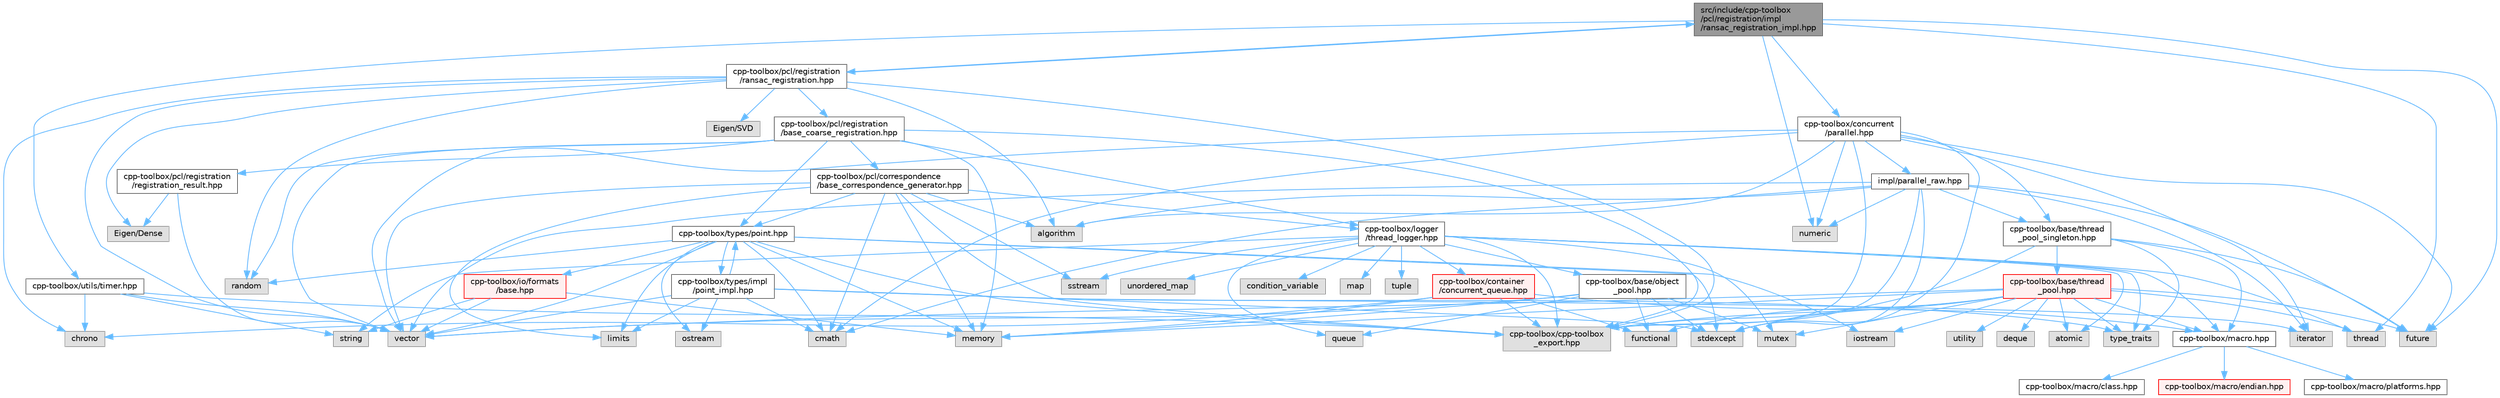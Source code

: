 digraph "src/include/cpp-toolbox/pcl/registration/impl/ransac_registration_impl.hpp"
{
 // LATEX_PDF_SIZE
  bgcolor="transparent";
  edge [fontname=Helvetica,fontsize=10,labelfontname=Helvetica,labelfontsize=10];
  node [fontname=Helvetica,fontsize=10,shape=box,height=0.2,width=0.4];
  Node1 [id="Node000001",label="src/include/cpp-toolbox\l/pcl/registration/impl\l/ransac_registration_impl.hpp",height=0.2,width=0.4,color="gray40", fillcolor="grey60", style="filled", fontcolor="black",tooltip=" "];
  Node1 -> Node2 [id="edge1_Node000001_Node000002",color="steelblue1",style="solid",tooltip=" "];
  Node2 [id="Node000002",label="cpp-toolbox/pcl/registration\l/ransac_registration.hpp",height=0.2,width=0.4,color="grey40", fillcolor="white", style="filled",URL="$ransac__registration_8hpp.html",tooltip=" "];
  Node2 -> Node3 [id="edge2_Node000002_Node000003",color="steelblue1",style="solid",tooltip=" "];
  Node3 [id="Node000003",label="algorithm",height=0.2,width=0.4,color="grey60", fillcolor="#E0E0E0", style="filled",tooltip=" "];
  Node2 -> Node4 [id="edge3_Node000002_Node000004",color="steelblue1",style="solid",tooltip=" "];
  Node4 [id="Node000004",label="chrono",height=0.2,width=0.4,color="grey60", fillcolor="#E0E0E0", style="filled",tooltip=" "];
  Node2 -> Node5 [id="edge4_Node000002_Node000005",color="steelblue1",style="solid",tooltip=" "];
  Node5 [id="Node000005",label="random",height=0.2,width=0.4,color="grey60", fillcolor="#E0E0E0", style="filled",tooltip=" "];
  Node2 -> Node6 [id="edge5_Node000002_Node000006",color="steelblue1",style="solid",tooltip=" "];
  Node6 [id="Node000006",label="vector",height=0.2,width=0.4,color="grey60", fillcolor="#E0E0E0", style="filled",tooltip=" "];
  Node2 -> Node7 [id="edge6_Node000002_Node000007",color="steelblue1",style="solid",tooltip=" "];
  Node7 [id="Node000007",label="Eigen/Dense",height=0.2,width=0.4,color="grey60", fillcolor="#E0E0E0", style="filled",tooltip=" "];
  Node2 -> Node8 [id="edge7_Node000002_Node000008",color="steelblue1",style="solid",tooltip=" "];
  Node8 [id="Node000008",label="Eigen/SVD",height=0.2,width=0.4,color="grey60", fillcolor="#E0E0E0", style="filled",tooltip=" "];
  Node2 -> Node9 [id="edge8_Node000002_Node000009",color="steelblue1",style="solid",tooltip=" "];
  Node9 [id="Node000009",label="cpp-toolbox/cpp-toolbox\l_export.hpp",height=0.2,width=0.4,color="grey60", fillcolor="#E0E0E0", style="filled",tooltip=" "];
  Node2 -> Node10 [id="edge9_Node000002_Node000010",color="steelblue1",style="solid",tooltip=" "];
  Node10 [id="Node000010",label="cpp-toolbox/pcl/registration\l/base_coarse_registration.hpp",height=0.2,width=0.4,color="grey40", fillcolor="white", style="filled",URL="$base__coarse__registration_8hpp.html",tooltip=" "];
  Node10 -> Node11 [id="edge10_Node000010_Node000011",color="steelblue1",style="solid",tooltip=" "];
  Node11 [id="Node000011",label="memory",height=0.2,width=0.4,color="grey60", fillcolor="#E0E0E0", style="filled",tooltip=" "];
  Node10 -> Node6 [id="edge11_Node000010_Node000006",color="steelblue1",style="solid",tooltip=" "];
  Node10 -> Node5 [id="edge12_Node000010_Node000005",color="steelblue1",style="solid",tooltip=" "];
  Node10 -> Node9 [id="edge13_Node000010_Node000009",color="steelblue1",style="solid",tooltip=" "];
  Node10 -> Node12 [id="edge14_Node000010_Node000012",color="steelblue1",style="solid",tooltip=" "];
  Node12 [id="Node000012",label="cpp-toolbox/pcl/correspondence\l/base_correspondence_generator.hpp",height=0.2,width=0.4,color="grey40", fillcolor="white", style="filled",URL="$base__correspondence__generator_8hpp.html",tooltip=" "];
  Node12 -> Node11 [id="edge15_Node000012_Node000011",color="steelblue1",style="solid",tooltip=" "];
  Node12 -> Node6 [id="edge16_Node000012_Node000006",color="steelblue1",style="solid",tooltip=" "];
  Node12 -> Node13 [id="edge17_Node000012_Node000013",color="steelblue1",style="solid",tooltip=" "];
  Node13 [id="Node000013",label="sstream",height=0.2,width=0.4,color="grey60", fillcolor="#E0E0E0", style="filled",tooltip=" "];
  Node12 -> Node3 [id="edge18_Node000012_Node000003",color="steelblue1",style="solid",tooltip=" "];
  Node12 -> Node14 [id="edge19_Node000012_Node000014",color="steelblue1",style="solid",tooltip=" "];
  Node14 [id="Node000014",label="limits",height=0.2,width=0.4,color="grey60", fillcolor="#E0E0E0", style="filled",tooltip=" "];
  Node12 -> Node15 [id="edge20_Node000012_Node000015",color="steelblue1",style="solid",tooltip=" "];
  Node15 [id="Node000015",label="cmath",height=0.2,width=0.4,color="grey60", fillcolor="#E0E0E0", style="filled",tooltip=" "];
  Node12 -> Node16 [id="edge21_Node000012_Node000016",color="steelblue1",style="solid",tooltip=" "];
  Node16 [id="Node000016",label="cpp-toolbox/types/point.hpp",height=0.2,width=0.4,color="grey40", fillcolor="white", style="filled",URL="$point_8hpp.html",tooltip=" "];
  Node16 -> Node15 [id="edge22_Node000016_Node000015",color="steelblue1",style="solid",tooltip=" "];
  Node16 -> Node17 [id="edge23_Node000016_Node000017",color="steelblue1",style="solid",tooltip=" "];
  Node17 [id="Node000017",label="iostream",height=0.2,width=0.4,color="grey60", fillcolor="#E0E0E0", style="filled",tooltip=" "];
  Node16 -> Node14 [id="edge24_Node000016_Node000014",color="steelblue1",style="solid",tooltip=" "];
  Node16 -> Node11 [id="edge25_Node000016_Node000011",color="steelblue1",style="solid",tooltip=" "];
  Node16 -> Node18 [id="edge26_Node000016_Node000018",color="steelblue1",style="solid",tooltip=" "];
  Node18 [id="Node000018",label="ostream",height=0.2,width=0.4,color="grey60", fillcolor="#E0E0E0", style="filled",tooltip=" "];
  Node16 -> Node5 [id="edge27_Node000016_Node000005",color="steelblue1",style="solid",tooltip=" "];
  Node16 -> Node19 [id="edge28_Node000016_Node000019",color="steelblue1",style="solid",tooltip=" "];
  Node19 [id="Node000019",label="stdexcept",height=0.2,width=0.4,color="grey60", fillcolor="#E0E0E0", style="filled",tooltip=" "];
  Node16 -> Node6 [id="edge29_Node000016_Node000006",color="steelblue1",style="solid",tooltip=" "];
  Node16 -> Node9 [id="edge30_Node000016_Node000009",color="steelblue1",style="solid",tooltip=" "];
  Node16 -> Node20 [id="edge31_Node000016_Node000020",color="steelblue1",style="solid",tooltip=" "];
  Node20 [id="Node000020",label="cpp-toolbox/io/formats\l/base.hpp",height=0.2,width=0.4,color="red", fillcolor="#FFF0F0", style="filled",URL="$io_2formats_2base_8hpp.html",tooltip=" "];
  Node20 -> Node11 [id="edge32_Node000020_Node000011",color="steelblue1",style="solid",tooltip=" "];
  Node20 -> Node21 [id="edge33_Node000020_Node000021",color="steelblue1",style="solid",tooltip=" "];
  Node21 [id="Node000021",label="string",height=0.2,width=0.4,color="grey60", fillcolor="#E0E0E0", style="filled",tooltip=" "];
  Node20 -> Node6 [id="edge34_Node000020_Node000006",color="steelblue1",style="solid",tooltip=" "];
  Node16 -> Node30 [id="edge35_Node000016_Node000030",color="steelblue1",style="solid",tooltip=" "];
  Node30 [id="Node000030",label="cpp-toolbox/types/impl\l/point_impl.hpp",height=0.2,width=0.4,color="grey40", fillcolor="white", style="filled",URL="$point__impl_8hpp.html",tooltip=" "];
  Node30 -> Node15 [id="edge36_Node000030_Node000015",color="steelblue1",style="solid",tooltip=" "];
  Node30 -> Node31 [id="edge37_Node000030_Node000031",color="steelblue1",style="solid",tooltip=" "];
  Node31 [id="Node000031",label="iterator",height=0.2,width=0.4,color="grey60", fillcolor="#E0E0E0", style="filled",tooltip=" "];
  Node30 -> Node14 [id="edge38_Node000030_Node000014",color="steelblue1",style="solid",tooltip=" "];
  Node30 -> Node18 [id="edge39_Node000030_Node000018",color="steelblue1",style="solid",tooltip=" "];
  Node30 -> Node19 [id="edge40_Node000030_Node000019",color="steelblue1",style="solid",tooltip=" "];
  Node30 -> Node32 [id="edge41_Node000030_Node000032",color="steelblue1",style="solid",tooltip=" "];
  Node32 [id="Node000032",label="type_traits",height=0.2,width=0.4,color="grey60", fillcolor="#E0E0E0", style="filled",tooltip=" "];
  Node30 -> Node6 [id="edge42_Node000030_Node000006",color="steelblue1",style="solid",tooltip=" "];
  Node30 -> Node16 [id="edge43_Node000030_Node000016",color="steelblue1",style="solid",tooltip=" "];
  Node12 -> Node9 [id="edge44_Node000012_Node000009",color="steelblue1",style="solid",tooltip=" "];
  Node12 -> Node33 [id="edge45_Node000012_Node000033",color="steelblue1",style="solid",tooltip=" "];
  Node33 [id="Node000033",label="cpp-toolbox/logger\l/thread_logger.hpp",height=0.2,width=0.4,color="grey40", fillcolor="white", style="filled",URL="$thread__logger_8hpp.html",tooltip=" "];
  Node33 -> Node34 [id="edge46_Node000033_Node000034",color="steelblue1",style="solid",tooltip=" "];
  Node34 [id="Node000034",label="atomic",height=0.2,width=0.4,color="grey60", fillcolor="#E0E0E0", style="filled",tooltip=" "];
  Node33 -> Node35 [id="edge47_Node000033_Node000035",color="steelblue1",style="solid",tooltip=" "];
  Node35 [id="Node000035",label="condition_variable",height=0.2,width=0.4,color="grey60", fillcolor="#E0E0E0", style="filled",tooltip=" "];
  Node33 -> Node36 [id="edge48_Node000033_Node000036",color="steelblue1",style="solid",tooltip=" "];
  Node36 [id="Node000036",label="map",height=0.2,width=0.4,color="grey60", fillcolor="#E0E0E0", style="filled",tooltip=" "];
  Node33 -> Node37 [id="edge49_Node000033_Node000037",color="steelblue1",style="solid",tooltip=" "];
  Node37 [id="Node000037",label="mutex",height=0.2,width=0.4,color="grey60", fillcolor="#E0E0E0", style="filled",tooltip=" "];
  Node33 -> Node38 [id="edge50_Node000033_Node000038",color="steelblue1",style="solid",tooltip=" "];
  Node38 [id="Node000038",label="queue",height=0.2,width=0.4,color="grey60", fillcolor="#E0E0E0", style="filled",tooltip=" "];
  Node33 -> Node13 [id="edge51_Node000033_Node000013",color="steelblue1",style="solid",tooltip=" "];
  Node33 -> Node21 [id="edge52_Node000033_Node000021",color="steelblue1",style="solid",tooltip=" "];
  Node33 -> Node39 [id="edge53_Node000033_Node000039",color="steelblue1",style="solid",tooltip=" "];
  Node39 [id="Node000039",label="thread",height=0.2,width=0.4,color="grey60", fillcolor="#E0E0E0", style="filled",tooltip=" "];
  Node33 -> Node40 [id="edge54_Node000033_Node000040",color="steelblue1",style="solid",tooltip=" "];
  Node40 [id="Node000040",label="tuple",height=0.2,width=0.4,color="grey60", fillcolor="#E0E0E0", style="filled",tooltip=" "];
  Node33 -> Node32 [id="edge55_Node000033_Node000032",color="steelblue1",style="solid",tooltip=" "];
  Node33 -> Node41 [id="edge56_Node000033_Node000041",color="steelblue1",style="solid",tooltip=" "];
  Node41 [id="Node000041",label="unordered_map",height=0.2,width=0.4,color="grey60", fillcolor="#E0E0E0", style="filled",tooltip=" "];
  Node33 -> Node9 [id="edge57_Node000033_Node000009",color="steelblue1",style="solid",tooltip=" "];
  Node33 -> Node25 [id="edge58_Node000033_Node000025",color="steelblue1",style="solid",tooltip=" "];
  Node25 [id="Node000025",label="cpp-toolbox/macro.hpp",height=0.2,width=0.4,color="grey40", fillcolor="white", style="filled",URL="$macro_8hpp.html",tooltip="通用的编译器、平台、架构检测和实用宏定义 / Common macros for compiler, platform, architecture detection and utility macro..."];
  Node25 -> Node26 [id="edge59_Node000025_Node000026",color="steelblue1",style="solid",tooltip=" "];
  Node26 [id="Node000026",label="cpp-toolbox/macro/class.hpp",height=0.2,width=0.4,color="grey40", fillcolor="white", style="filled",URL="$class_8hpp.html",tooltip=" "];
  Node25 -> Node27 [id="edge60_Node000025_Node000027",color="steelblue1",style="solid",tooltip=" "];
  Node27 [id="Node000027",label="cpp-toolbox/macro/endian.hpp",height=0.2,width=0.4,color="red", fillcolor="#FFF0F0", style="filled",URL="$endian_8hpp.html",tooltip=" "];
  Node25 -> Node29 [id="edge61_Node000025_Node000029",color="steelblue1",style="solid",tooltip=" "];
  Node29 [id="Node000029",label="cpp-toolbox/macro/platforms.hpp",height=0.2,width=0.4,color="grey40", fillcolor="white", style="filled",URL="$platforms_8hpp.html",tooltip=" "];
  Node33 -> Node42 [id="edge62_Node000033_Node000042",color="steelblue1",style="solid",tooltip=" "];
  Node42 [id="Node000042",label="cpp-toolbox/container\l/concurrent_queue.hpp",height=0.2,width=0.4,color="red", fillcolor="#FFF0F0", style="filled",URL="$concurrent__queue_8hpp.html",tooltip=" "];
  Node42 -> Node4 [id="edge63_Node000042_Node000004",color="steelblue1",style="solid",tooltip=" "];
  Node42 -> Node24 [id="edge64_Node000042_Node000024",color="steelblue1",style="solid",tooltip=" "];
  Node24 [id="Node000024",label="functional",height=0.2,width=0.4,color="grey60", fillcolor="#E0E0E0", style="filled",tooltip=" "];
  Node42 -> Node11 [id="edge65_Node000042_Node000011",color="steelblue1",style="solid",tooltip=" "];
  Node42 -> Node9 [id="edge66_Node000042_Node000009",color="steelblue1",style="solid",tooltip=" "];
  Node42 -> Node25 [id="edge67_Node000042_Node000025",color="steelblue1",style="solid",tooltip=" "];
  Node33 -> Node46 [id="edge68_Node000033_Node000046",color="steelblue1",style="solid",tooltip=" "];
  Node46 [id="Node000046",label="cpp-toolbox/base/object\l_pool.hpp",height=0.2,width=0.4,color="grey40", fillcolor="white", style="filled",URL="$object__pool_8hpp.html",tooltip=" "];
  Node46 -> Node24 [id="edge69_Node000046_Node000024",color="steelblue1",style="solid",tooltip=" "];
  Node46 -> Node11 [id="edge70_Node000046_Node000011",color="steelblue1",style="solid",tooltip=" "];
  Node46 -> Node37 [id="edge71_Node000046_Node000037",color="steelblue1",style="solid",tooltip=" "];
  Node46 -> Node38 [id="edge72_Node000046_Node000038",color="steelblue1",style="solid",tooltip=" "];
  Node46 -> Node19 [id="edge73_Node000046_Node000019",color="steelblue1",style="solid",tooltip=" "];
  Node46 -> Node6 [id="edge74_Node000046_Node000006",color="steelblue1",style="solid",tooltip=" "];
  Node10 -> Node47 [id="edge75_Node000010_Node000047",color="steelblue1",style="solid",tooltip=" "];
  Node47 [id="Node000047",label="cpp-toolbox/pcl/registration\l/registration_result.hpp",height=0.2,width=0.4,color="grey40", fillcolor="white", style="filled",URL="$registration__result_8hpp.html",tooltip=" "];
  Node47 -> Node6 [id="edge76_Node000047_Node000006",color="steelblue1",style="solid",tooltip=" "];
  Node47 -> Node7 [id="edge77_Node000047_Node000007",color="steelblue1",style="solid",tooltip=" "];
  Node10 -> Node16 [id="edge78_Node000010_Node000016",color="steelblue1",style="solid",tooltip=" "];
  Node10 -> Node33 [id="edge79_Node000010_Node000033",color="steelblue1",style="solid",tooltip=" "];
  Node2 -> Node1 [id="edge80_Node000002_Node000001",color="steelblue1",style="solid",tooltip=" "];
  Node1 -> Node48 [id="edge81_Node000001_Node000048",color="steelblue1",style="solid",tooltip=" "];
  Node48 [id="Node000048",label="cpp-toolbox/concurrent\l/parallel.hpp",height=0.2,width=0.4,color="grey40", fillcolor="white", style="filled",URL="$parallel_8hpp.html",tooltip=" "];
  Node48 -> Node3 [id="edge82_Node000048_Node000003",color="steelblue1",style="solid",tooltip=" "];
  Node48 -> Node15 [id="edge83_Node000048_Node000015",color="steelblue1",style="solid",tooltip=" "];
  Node48 -> Node49 [id="edge84_Node000048_Node000049",color="steelblue1",style="solid",tooltip=" "];
  Node49 [id="Node000049",label="future",height=0.2,width=0.4,color="grey60", fillcolor="#E0E0E0", style="filled",tooltip=" "];
  Node48 -> Node31 [id="edge85_Node000048_Node000031",color="steelblue1",style="solid",tooltip=" "];
  Node48 -> Node50 [id="edge86_Node000048_Node000050",color="steelblue1",style="solid",tooltip=" "];
  Node50 [id="Node000050",label="numeric",height=0.2,width=0.4,color="grey60", fillcolor="#E0E0E0", style="filled",tooltip=" "];
  Node48 -> Node19 [id="edge87_Node000048_Node000019",color="steelblue1",style="solid",tooltip=" "];
  Node48 -> Node6 [id="edge88_Node000048_Node000006",color="steelblue1",style="solid",tooltip=" "];
  Node48 -> Node9 [id="edge89_Node000048_Node000009",color="steelblue1",style="solid",tooltip=" "];
  Node48 -> Node51 [id="edge90_Node000048_Node000051",color="steelblue1",style="solid",tooltip=" "];
  Node51 [id="Node000051",label="cpp-toolbox/base/thread\l_pool_singleton.hpp",height=0.2,width=0.4,color="grey40", fillcolor="white", style="filled",URL="$thread__pool__singleton_8hpp.html",tooltip=" "];
  Node51 -> Node49 [id="edge91_Node000051_Node000049",color="steelblue1",style="solid",tooltip=" "];
  Node51 -> Node32 [id="edge92_Node000051_Node000032",color="steelblue1",style="solid",tooltip=" "];
  Node51 -> Node9 [id="edge93_Node000051_Node000009",color="steelblue1",style="solid",tooltip=" "];
  Node51 -> Node25 [id="edge94_Node000051_Node000025",color="steelblue1",style="solid",tooltip=" "];
  Node51 -> Node52 [id="edge95_Node000051_Node000052",color="steelblue1",style="solid",tooltip=" "];
  Node52 [id="Node000052",label="cpp-toolbox/base/thread\l_pool.hpp",height=0.2,width=0.4,color="red", fillcolor="#FFF0F0", style="filled",URL="$thread__pool_8hpp.html",tooltip=" "];
  Node52 -> Node34 [id="edge96_Node000052_Node000034",color="steelblue1",style="solid",tooltip=" "];
  Node52 -> Node53 [id="edge97_Node000052_Node000053",color="steelblue1",style="solid",tooltip=" "];
  Node53 [id="Node000053",label="deque",height=0.2,width=0.4,color="grey60", fillcolor="#E0E0E0", style="filled",tooltip=" "];
  Node52 -> Node24 [id="edge98_Node000052_Node000024",color="steelblue1",style="solid",tooltip=" "];
  Node52 -> Node49 [id="edge99_Node000052_Node000049",color="steelblue1",style="solid",tooltip=" "];
  Node52 -> Node17 [id="edge100_Node000052_Node000017",color="steelblue1",style="solid",tooltip=" "];
  Node52 -> Node11 [id="edge101_Node000052_Node000011",color="steelblue1",style="solid",tooltip=" "];
  Node52 -> Node37 [id="edge102_Node000052_Node000037",color="steelblue1",style="solid",tooltip=" "];
  Node52 -> Node19 [id="edge103_Node000052_Node000019",color="steelblue1",style="solid",tooltip=" "];
  Node52 -> Node39 [id="edge104_Node000052_Node000039",color="steelblue1",style="solid",tooltip=" "];
  Node52 -> Node32 [id="edge105_Node000052_Node000032",color="steelblue1",style="solid",tooltip=" "];
  Node52 -> Node54 [id="edge106_Node000052_Node000054",color="steelblue1",style="solid",tooltip=" "];
  Node54 [id="Node000054",label="utility",height=0.2,width=0.4,color="grey60", fillcolor="#E0E0E0", style="filled",tooltip=" "];
  Node52 -> Node6 [id="edge107_Node000052_Node000006",color="steelblue1",style="solid",tooltip=" "];
  Node52 -> Node9 [id="edge108_Node000052_Node000009",color="steelblue1",style="solid",tooltip=" "];
  Node52 -> Node25 [id="edge109_Node000052_Node000025",color="steelblue1",style="solid",tooltip=" "];
  Node48 -> Node55 [id="edge110_Node000048_Node000055",color="steelblue1",style="solid",tooltip=" "];
  Node55 [id="Node000055",label="impl/parallel_raw.hpp",height=0.2,width=0.4,color="grey40", fillcolor="white", style="filled",URL="$parallel__raw_8hpp.html",tooltip=" "];
  Node55 -> Node3 [id="edge111_Node000055_Node000003",color="steelblue1",style="solid",tooltip=" "];
  Node55 -> Node15 [id="edge112_Node000055_Node000015",color="steelblue1",style="solid",tooltip=" "];
  Node55 -> Node49 [id="edge113_Node000055_Node000049",color="steelblue1",style="solid",tooltip=" "];
  Node55 -> Node31 [id="edge114_Node000055_Node000031",color="steelblue1",style="solid",tooltip=" "];
  Node55 -> Node50 [id="edge115_Node000055_Node000050",color="steelblue1",style="solid",tooltip=" "];
  Node55 -> Node19 [id="edge116_Node000055_Node000019",color="steelblue1",style="solid",tooltip=" "];
  Node55 -> Node6 [id="edge117_Node000055_Node000006",color="steelblue1",style="solid",tooltip=" "];
  Node55 -> Node51 [id="edge118_Node000055_Node000051",color="steelblue1",style="solid",tooltip=" "];
  Node55 -> Node9 [id="edge119_Node000055_Node000009",color="steelblue1",style="solid",tooltip=" "];
  Node1 -> Node56 [id="edge120_Node000001_Node000056",color="steelblue1",style="solid",tooltip=" "];
  Node56 [id="Node000056",label="cpp-toolbox/utils/timer.hpp",height=0.2,width=0.4,color="grey40", fillcolor="white", style="filled",URL="$timer_8hpp.html",tooltip=" "];
  Node56 -> Node4 [id="edge121_Node000056_Node000004",color="steelblue1",style="solid",tooltip=" "];
  Node56 -> Node21 [id="edge122_Node000056_Node000021",color="steelblue1",style="solid",tooltip=" "];
  Node56 -> Node6 [id="edge123_Node000056_Node000006",color="steelblue1",style="solid",tooltip=" "];
  Node56 -> Node9 [id="edge124_Node000056_Node000009",color="steelblue1",style="solid",tooltip=" "];
  Node1 -> Node50 [id="edge125_Node000001_Node000050",color="steelblue1",style="solid",tooltip=" "];
  Node1 -> Node39 [id="edge126_Node000001_Node000039",color="steelblue1",style="solid",tooltip=" "];
  Node1 -> Node49 [id="edge127_Node000001_Node000049",color="steelblue1",style="solid",tooltip=" "];
}
